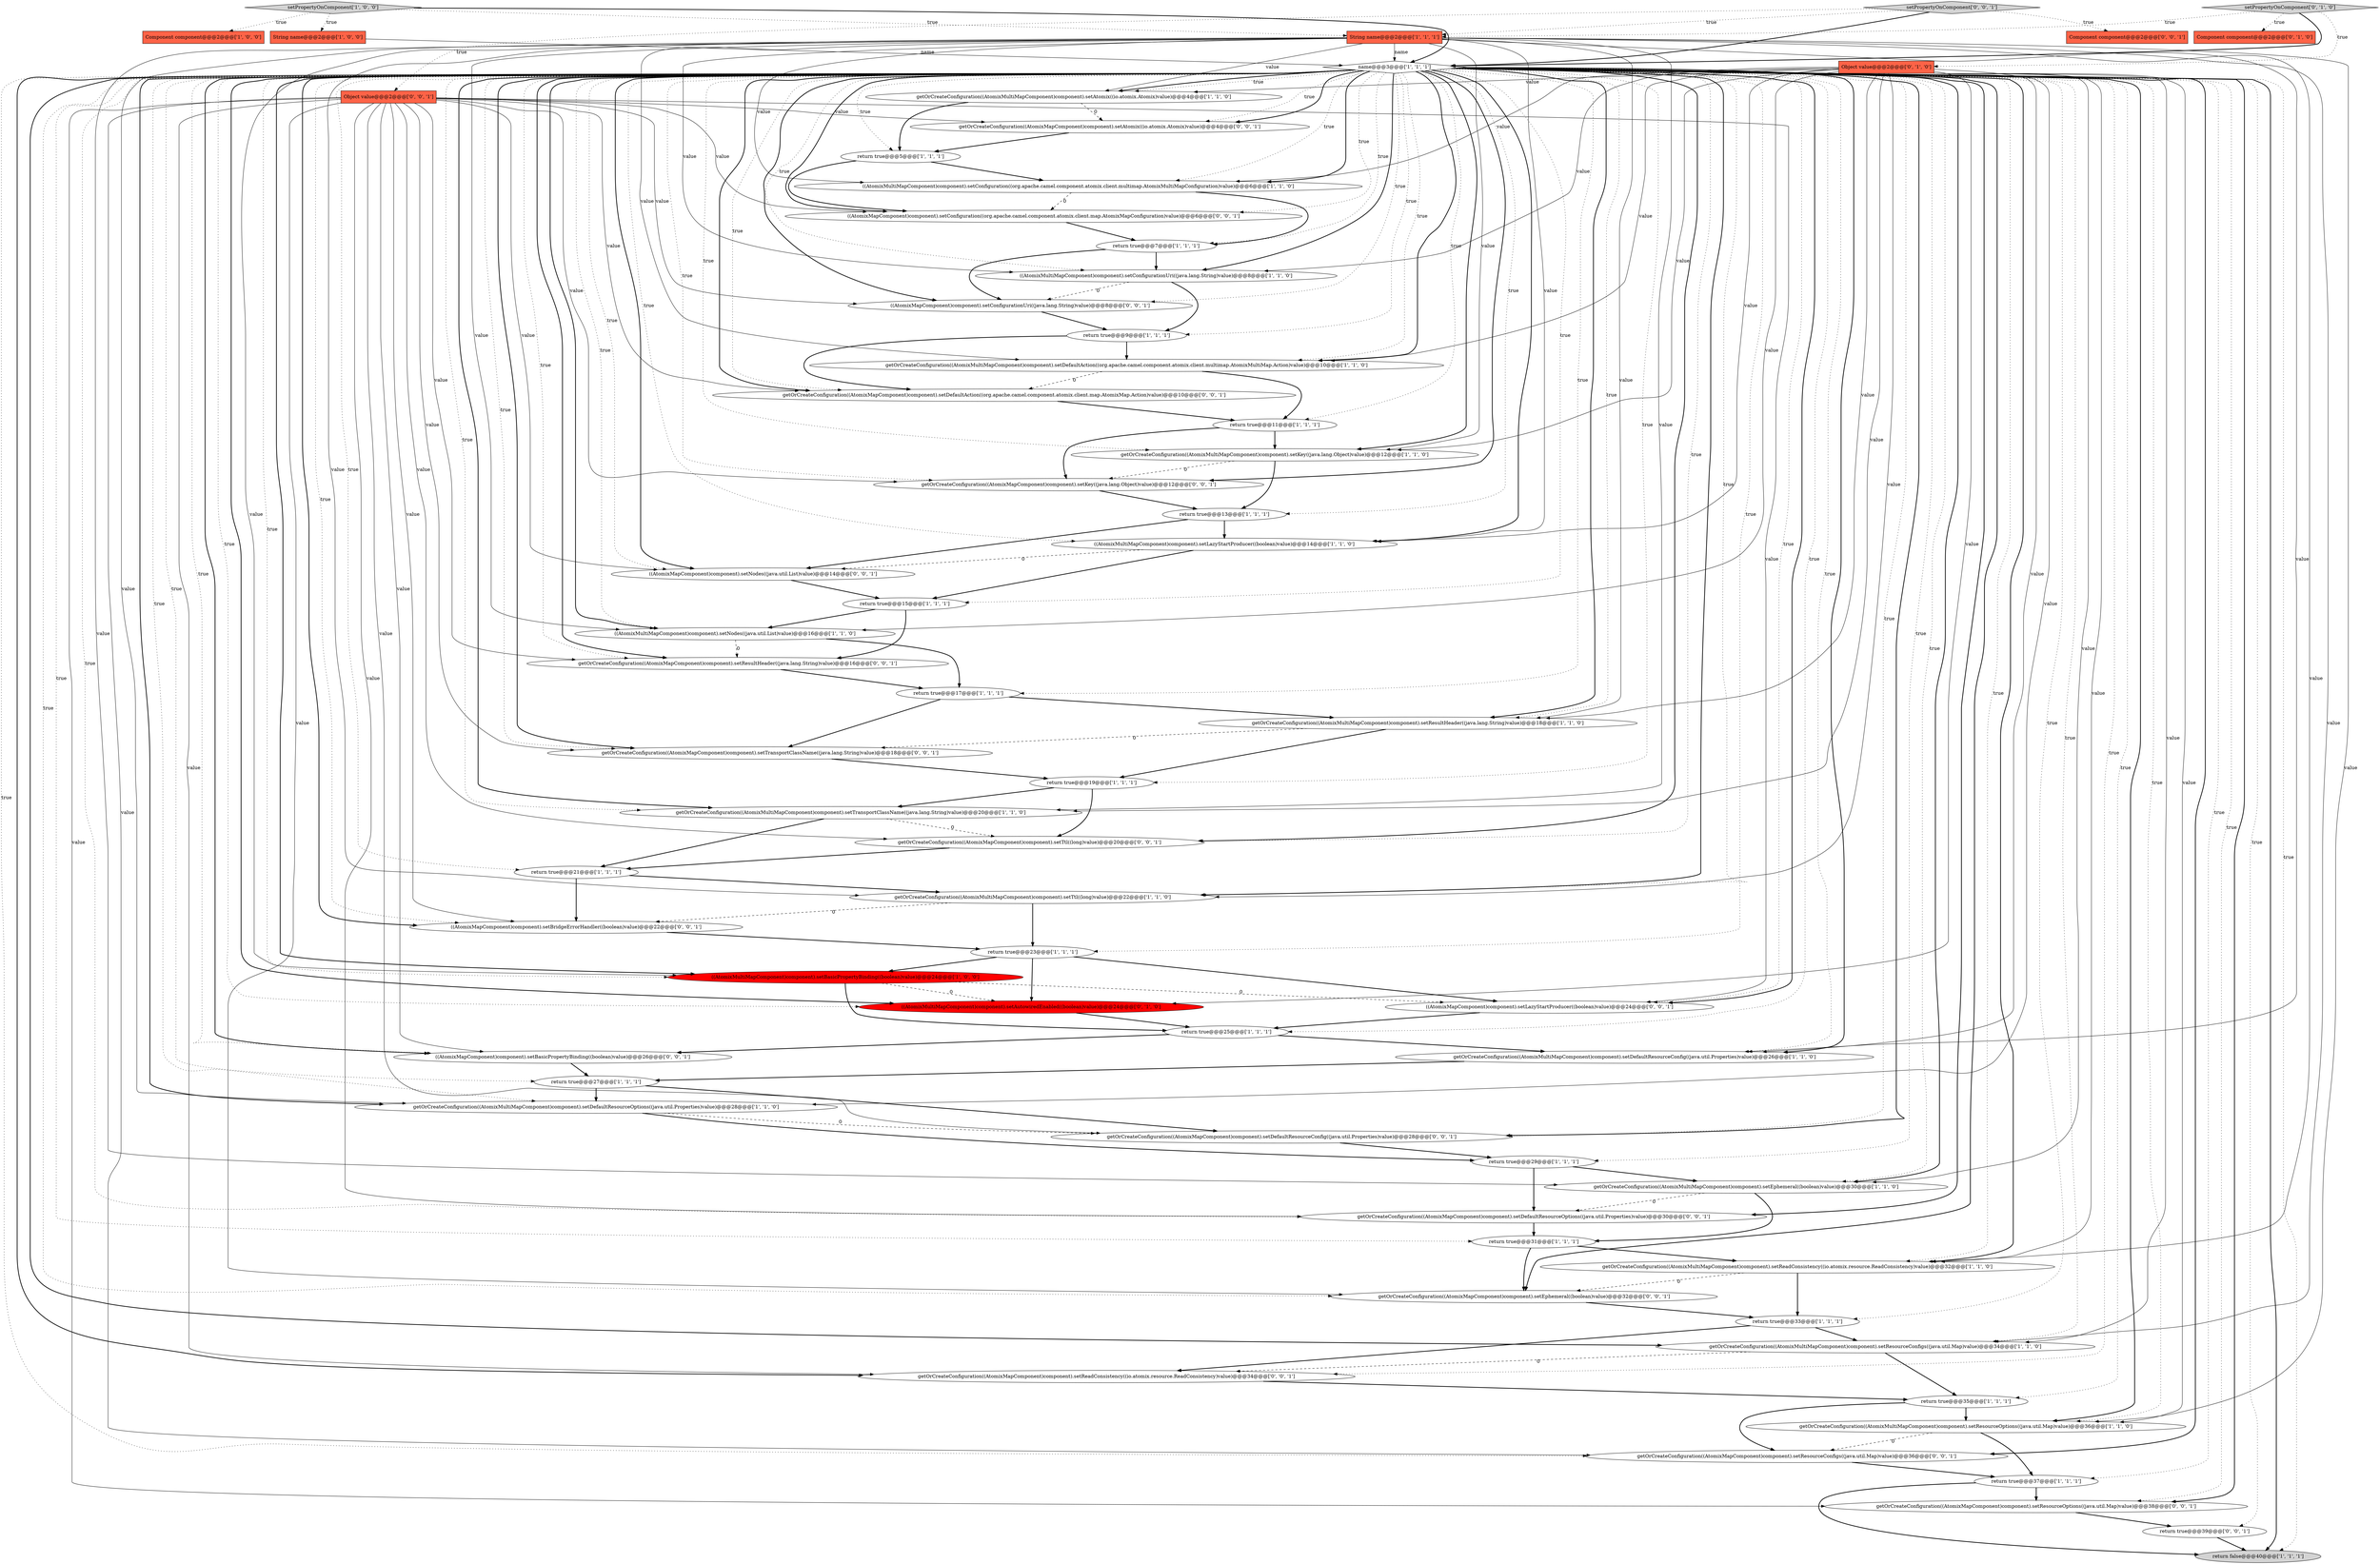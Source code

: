 digraph {
32 [style = filled, label = "return true@@@17@@@['1', '1', '1']", fillcolor = white, shape = ellipse image = "AAA0AAABBB1BBB"];
39 [style = filled, label = "((AtomixMultiMapComponent)component).setNodes((java.util.List)value)@@@16@@@['1', '1', '0']", fillcolor = white, shape = ellipse image = "AAA0AAABBB1BBB"];
24 [style = filled, label = "return true@@@25@@@['1', '1', '1']", fillcolor = white, shape = ellipse image = "AAA0AAABBB1BBB"];
2 [style = filled, label = "return true@@@27@@@['1', '1', '1']", fillcolor = white, shape = ellipse image = "AAA0AAABBB1BBB"];
57 [style = filled, label = "getOrCreateConfiguration((AtomixMapComponent)component).setTransportClassName((java.lang.String)value)@@@18@@@['0', '0', '1']", fillcolor = white, shape = ellipse image = "AAA0AAABBB3BBB"];
50 [style = filled, label = "getOrCreateConfiguration((AtomixMapComponent)component).setDefaultAction((org.apache.camel.component.atomix.client.map.AtomixMap.Action)value)@@@10@@@['0', '0', '1']", fillcolor = white, shape = ellipse image = "AAA0AAABBB3BBB"];
55 [style = filled, label = "getOrCreateConfiguration((AtomixMapComponent)component).setResourceConfigs((java.util.Map)value)@@@36@@@['0', '0', '1']", fillcolor = white, shape = ellipse image = "AAA0AAABBB3BBB"];
9 [style = filled, label = "setPropertyOnComponent['1', '0', '0']", fillcolor = lightgray, shape = diamond image = "AAA0AAABBB1BBB"];
25 [style = filled, label = "return true@@@5@@@['1', '1', '1']", fillcolor = white, shape = ellipse image = "AAA0AAABBB1BBB"];
0 [style = filled, label = "return true@@@7@@@['1', '1', '1']", fillcolor = white, shape = ellipse image = "AAA0AAABBB1BBB"];
41 [style = filled, label = "Component component@@@2@@@['0', '1', '0']", fillcolor = tomato, shape = box image = "AAA0AAABBB2BBB"];
6 [style = filled, label = "getOrCreateConfiguration((AtomixMultiMapComponent)component).setResourceConfigs((java.util.Map)value)@@@34@@@['1', '1', '0']", fillcolor = white, shape = ellipse image = "AAA0AAABBB1BBB"];
56 [style = filled, label = "getOrCreateConfiguration((AtomixMapComponent)component).setTtl((long)value)@@@20@@@['0', '0', '1']", fillcolor = white, shape = ellipse image = "AAA0AAABBB3BBB"];
61 [style = filled, label = "setPropertyOnComponent['0', '0', '1']", fillcolor = lightgray, shape = diamond image = "AAA0AAABBB3BBB"];
58 [style = filled, label = "((AtomixMapComponent)component).setBasicPropertyBinding((boolean)value)@@@26@@@['0', '0', '1']", fillcolor = white, shape = ellipse image = "AAA0AAABBB3BBB"];
13 [style = filled, label = "return true@@@21@@@['1', '1', '1']", fillcolor = white, shape = ellipse image = "AAA0AAABBB1BBB"];
19 [style = filled, label = "getOrCreateConfiguration((AtomixMultiMapComponent)component).setTransportClassName((java.lang.String)value)@@@20@@@['1', '1', '0']", fillcolor = white, shape = ellipse image = "AAA0AAABBB1BBB"];
52 [style = filled, label = "getOrCreateConfiguration((AtomixMapComponent)component).setResultHeader((java.lang.String)value)@@@16@@@['0', '0', '1']", fillcolor = white, shape = ellipse image = "AAA0AAABBB3BBB"];
33 [style = filled, label = "getOrCreateConfiguration((AtomixMultiMapComponent)component).setEphemeral((boolean)value)@@@30@@@['1', '1', '0']", fillcolor = white, shape = ellipse image = "AAA0AAABBB1BBB"];
44 [style = filled, label = "Component component@@@2@@@['0', '0', '1']", fillcolor = tomato, shape = box image = "AAA0AAABBB3BBB"];
23 [style = filled, label = "((AtomixMultiMapComponent)component).setBasicPropertyBinding((boolean)value)@@@24@@@['1', '0', '0']", fillcolor = red, shape = ellipse image = "AAA1AAABBB1BBB"];
8 [style = filled, label = "return true@@@23@@@['1', '1', '1']", fillcolor = white, shape = ellipse image = "AAA0AAABBB1BBB"];
53 [style = filled, label = "((AtomixMapComponent)component).setNodes((java.util.List)value)@@@14@@@['0', '0', '1']", fillcolor = white, shape = ellipse image = "AAA0AAABBB3BBB"];
3 [style = filled, label = "return true@@@9@@@['1', '1', '1']", fillcolor = white, shape = ellipse image = "AAA0AAABBB1BBB"];
20 [style = filled, label = "((AtomixMultiMapComponent)component).setLazyStartProducer((boolean)value)@@@14@@@['1', '1', '0']", fillcolor = white, shape = ellipse image = "AAA0AAABBB1BBB"];
64 [style = filled, label = "getOrCreateConfiguration((AtomixMapComponent)component).setResourceOptions((java.util.Map)value)@@@38@@@['0', '0', '1']", fillcolor = white, shape = ellipse image = "AAA0AAABBB3BBB"];
14 [style = filled, label = "return true@@@35@@@['1', '1', '1']", fillcolor = white, shape = ellipse image = "AAA0AAABBB1BBB"];
16 [style = filled, label = "Component component@@@2@@@['1', '0', '0']", fillcolor = tomato, shape = box image = "AAA0AAABBB1BBB"];
35 [style = filled, label = "((AtomixMultiMapComponent)component).setConfiguration((org.apache.camel.component.atomix.client.multimap.AtomixMultiMapConfiguration)value)@@@6@@@['1', '1', '0']", fillcolor = white, shape = ellipse image = "AAA0AAABBB1BBB"];
42 [style = filled, label = "setPropertyOnComponent['0', '1', '0']", fillcolor = lightgray, shape = diamond image = "AAA0AAABBB2BBB"];
46 [style = filled, label = "((AtomixMapComponent)component).setBridgeErrorHandler((boolean)value)@@@22@@@['0', '0', '1']", fillcolor = white, shape = ellipse image = "AAA0AAABBB3BBB"];
54 [style = filled, label = "((AtomixMapComponent)component).setConfiguration((org.apache.camel.component.atomix.client.map.AtomixMapConfiguration)value)@@@6@@@['0', '0', '1']", fillcolor = white, shape = ellipse image = "AAA0AAABBB3BBB"];
59 [style = filled, label = "getOrCreateConfiguration((AtomixMapComponent)component).setDefaultResourceOptions((java.util.Properties)value)@@@30@@@['0', '0', '1']", fillcolor = white, shape = ellipse image = "AAA0AAABBB3BBB"];
49 [style = filled, label = "Object value@@@2@@@['0', '0', '1']", fillcolor = tomato, shape = box image = "AAA0AAABBB3BBB"];
63 [style = filled, label = "getOrCreateConfiguration((AtomixMapComponent)component).setReadConsistency((io.atomix.resource.ReadConsistency)value)@@@34@@@['0', '0', '1']", fillcolor = white, shape = ellipse image = "AAA0AAABBB3BBB"];
40 [style = filled, label = "Object value@@@2@@@['0', '1', '0']", fillcolor = tomato, shape = box image = "AAA0AAABBB2BBB"];
45 [style = filled, label = "((AtomixMapComponent)component).setLazyStartProducer((boolean)value)@@@24@@@['0', '0', '1']", fillcolor = white, shape = ellipse image = "AAA0AAABBB3BBB"];
65 [style = filled, label = "((AtomixMapComponent)component).setConfigurationUri((java.lang.String)value)@@@8@@@['0', '0', '1']", fillcolor = white, shape = ellipse image = "AAA0AAABBB3BBB"];
62 [style = filled, label = "getOrCreateConfiguration((AtomixMapComponent)component).setKey((java.lang.Object)value)@@@12@@@['0', '0', '1']", fillcolor = white, shape = ellipse image = "AAA0AAABBB3BBB"];
15 [style = filled, label = "getOrCreateConfiguration((AtomixMultiMapComponent)component).setAtomix((io.atomix.Atomix)value)@@@4@@@['1', '1', '0']", fillcolor = white, shape = ellipse image = "AAA0AAABBB1BBB"];
51 [style = filled, label = "getOrCreateConfiguration((AtomixMapComponent)component).setAtomix((io.atomix.Atomix)value)@@@4@@@['0', '0', '1']", fillcolor = white, shape = ellipse image = "AAA0AAABBB3BBB"];
17 [style = filled, label = "return true@@@31@@@['1', '1', '1']", fillcolor = white, shape = ellipse image = "AAA0AAABBB1BBB"];
37 [style = filled, label = "return true@@@37@@@['1', '1', '1']", fillcolor = white, shape = ellipse image = "AAA0AAABBB1BBB"];
36 [style = filled, label = "getOrCreateConfiguration((AtomixMultiMapComponent)component).setKey((java.lang.Object)value)@@@12@@@['1', '1', '0']", fillcolor = white, shape = ellipse image = "AAA0AAABBB1BBB"];
21 [style = filled, label = "getOrCreateConfiguration((AtomixMultiMapComponent)component).setResourceOptions((java.util.Map)value)@@@36@@@['1', '1', '0']", fillcolor = white, shape = ellipse image = "AAA0AAABBB1BBB"];
28 [style = filled, label = "getOrCreateConfiguration((AtomixMultiMapComponent)component).setTtl((long)value)@@@22@@@['1', '1', '0']", fillcolor = white, shape = ellipse image = "AAA0AAABBB1BBB"];
27 [style = filled, label = "String name@@@2@@@['1', '1', '1']", fillcolor = tomato, shape = box image = "AAA0AAABBB1BBB"];
7 [style = filled, label = "return true@@@19@@@['1', '1', '1']", fillcolor = white, shape = ellipse image = "AAA0AAABBB1BBB"];
18 [style = filled, label = "getOrCreateConfiguration((AtomixMultiMapComponent)component).setDefaultResourceOptions((java.util.Properties)value)@@@28@@@['1', '1', '0']", fillcolor = white, shape = ellipse image = "AAA0AAABBB1BBB"];
48 [style = filled, label = "getOrCreateConfiguration((AtomixMapComponent)component).setDefaultResourceConfig((java.util.Properties)value)@@@28@@@['0', '0', '1']", fillcolor = white, shape = ellipse image = "AAA0AAABBB3BBB"];
10 [style = filled, label = "return true@@@29@@@['1', '1', '1']", fillcolor = white, shape = ellipse image = "AAA0AAABBB1BBB"];
47 [style = filled, label = "return true@@@39@@@['0', '0', '1']", fillcolor = white, shape = ellipse image = "AAA0AAABBB3BBB"];
60 [style = filled, label = "getOrCreateConfiguration((AtomixMapComponent)component).setEphemeral((boolean)value)@@@32@@@['0', '0', '1']", fillcolor = white, shape = ellipse image = "AAA0AAABBB3BBB"];
22 [style = filled, label = "String name@@@2@@@['1', '0', '0']", fillcolor = tomato, shape = box image = "AAA0AAABBB1BBB"];
1 [style = filled, label = "return true@@@13@@@['1', '1', '1']", fillcolor = white, shape = ellipse image = "AAA0AAABBB1BBB"];
34 [style = filled, label = "getOrCreateConfiguration((AtomixMultiMapComponent)component).setDefaultAction((org.apache.camel.component.atomix.client.multimap.AtomixMultiMap.Action)value)@@@10@@@['1', '1', '0']", fillcolor = white, shape = ellipse image = "AAA0AAABBB1BBB"];
12 [style = filled, label = "return true@@@15@@@['1', '1', '1']", fillcolor = white, shape = ellipse image = "AAA0AAABBB1BBB"];
4 [style = filled, label = "return true@@@11@@@['1', '1', '1']", fillcolor = white, shape = ellipse image = "AAA0AAABBB1BBB"];
26 [style = filled, label = "((AtomixMultiMapComponent)component).setConfigurationUri((java.lang.String)value)@@@8@@@['1', '1', '0']", fillcolor = white, shape = ellipse image = "AAA0AAABBB1BBB"];
30 [style = filled, label = "name@@@3@@@['1', '1', '1']", fillcolor = white, shape = diamond image = "AAA0AAABBB1BBB"];
11 [style = filled, label = "getOrCreateConfiguration((AtomixMultiMapComponent)component).setResultHeader((java.lang.String)value)@@@18@@@['1', '1', '0']", fillcolor = white, shape = ellipse image = "AAA0AAABBB1BBB"];
29 [style = filled, label = "return false@@@40@@@['1', '1', '1']", fillcolor = lightgray, shape = ellipse image = "AAA0AAABBB1BBB"];
38 [style = filled, label = "getOrCreateConfiguration((AtomixMultiMapComponent)component).setReadConsistency((io.atomix.resource.ReadConsistency)value)@@@32@@@['1', '1', '0']", fillcolor = white, shape = ellipse image = "AAA0AAABBB1BBB"];
43 [style = filled, label = "((AtomixMultiMapComponent)component).setAutowiredEnabled((boolean)value)@@@24@@@['0', '1', '0']", fillcolor = red, shape = ellipse image = "AAA1AAABBB2BBB"];
31 [style = filled, label = "getOrCreateConfiguration((AtomixMultiMapComponent)component).setDefaultResourceConfig((java.util.Properties)value)@@@26@@@['1', '1', '0']", fillcolor = white, shape = ellipse image = "AAA0AAABBB1BBB"];
5 [style = filled, label = "return true@@@33@@@['1', '1', '1']", fillcolor = white, shape = ellipse image = "AAA0AAABBB1BBB"];
30->5 [style = dotted, label="true"];
5->63 [style = bold, label=""];
27->20 [style = solid, label="value"];
61->30 [style = bold, label=""];
30->20 [style = bold, label=""];
15->25 [style = bold, label=""];
30->52 [style = bold, label=""];
40->19 [style = solid, label="value"];
49->51 [style = solid, label="value"];
49->62 [style = solid, label="value"];
24->58 [style = bold, label=""];
30->0 [style = dotted, label="true"];
4->62 [style = bold, label=""];
15->51 [style = dashed, label="0"];
26->65 [style = dashed, label="0"];
40->36 [style = solid, label="value"];
1->20 [style = bold, label=""];
27->34 [style = solid, label="value"];
49->64 [style = solid, label="value"];
30->36 [style = bold, label=""];
30->55 [style = dotted, label="true"];
27->35 [style = solid, label="value"];
27->39 [style = solid, label="value"];
30->6 [style = bold, label=""];
40->20 [style = solid, label="value"];
30->18 [style = bold, label=""];
25->35 [style = bold, label=""];
30->29 [style = bold, label=""];
45->24 [style = bold, label=""];
30->2 [style = dotted, label="true"];
3->34 [style = bold, label=""];
17->38 [style = bold, label=""];
23->43 [style = dashed, label="0"];
40->34 [style = solid, label="value"];
30->65 [style = bold, label=""];
30->11 [style = bold, label=""];
30->28 [style = bold, label=""];
28->46 [style = dashed, label="0"];
43->24 [style = bold, label=""];
30->46 [style = bold, label=""];
61->27 [style = dotted, label="true"];
30->46 [style = dotted, label="true"];
27->33 [style = solid, label="value"];
48->10 [style = bold, label=""];
30->63 [style = dotted, label="true"];
13->46 [style = bold, label=""];
40->31 [style = solid, label="value"];
4->36 [style = bold, label=""];
30->43 [style = dotted, label="true"];
27->26 [style = solid, label="value"];
27->11 [style = solid, label="value"];
30->39 [style = dotted, label="true"];
32->11 [style = bold, label=""];
27->31 [style = solid, label="value"];
27->23 [style = solid, label="value"];
39->52 [style = dashed, label="0"];
55->37 [style = bold, label=""];
49->57 [style = solid, label="value"];
30->33 [style = dotted, label="true"];
40->28 [style = solid, label="value"];
8->23 [style = bold, label=""];
36->62 [style = dashed, label="0"];
30->7 [style = dotted, label="true"];
10->59 [style = bold, label=""];
40->33 [style = solid, label="value"];
30->26 [style = bold, label=""];
30->6 [style = dotted, label="true"];
30->19 [style = dotted, label="true"];
30->12 [style = dotted, label="true"];
37->29 [style = bold, label=""];
49->54 [style = solid, label="value"];
30->50 [style = dotted, label="true"];
40->18 [style = solid, label="value"];
31->2 [style = bold, label=""];
30->34 [style = bold, label=""];
2->18 [style = bold, label=""];
27->28 [style = solid, label="value"];
40->15 [style = solid, label="value"];
30->58 [style = bold, label=""];
58->2 [style = bold, label=""];
40->35 [style = solid, label="value"];
49->46 [style = solid, label="value"];
49->45 [style = solid, label="value"];
30->53 [style = dotted, label="true"];
40->11 [style = solid, label="value"];
30->29 [style = dotted, label="true"];
30->54 [style = dotted, label="true"];
30->19 [style = bold, label=""];
30->57 [style = dotted, label="true"];
35->0 [style = bold, label=""];
21->37 [style = bold, label=""];
27->19 [style = solid, label="value"];
19->13 [style = bold, label=""];
5->6 [style = bold, label=""];
30->51 [style = dotted, label="true"];
56->13 [style = bold, label=""];
30->3 [style = dotted, label="true"];
57->7 [style = bold, label=""];
30->23 [style = dotted, label="true"];
30->32 [style = dotted, label="true"];
61->44 [style = dotted, label="true"];
30->56 [style = dotted, label="true"];
51->25 [style = bold, label=""];
27->21 [style = solid, label="value"];
38->60 [style = dashed, label="0"];
6->63 [style = dashed, label="0"];
30->28 [style = dotted, label="true"];
40->26 [style = solid, label="value"];
35->54 [style = dashed, label="0"];
14->21 [style = bold, label=""];
30->45 [style = dotted, label="true"];
30->60 [style = dotted, label="true"];
30->15 [style = bold, label=""];
63->14 [style = bold, label=""];
38->5 [style = bold, label=""];
2->48 [style = bold, label=""];
62->1 [style = bold, label=""];
30->58 [style = dotted, label="true"];
34->50 [style = dashed, label="0"];
30->33 [style = bold, label=""];
30->43 [style = bold, label=""];
30->10 [style = dotted, label="true"];
27->6 [style = solid, label="value"];
26->3 [style = bold, label=""];
7->56 [style = bold, label=""];
17->60 [style = bold, label=""];
30->4 [style = dotted, label="true"];
50->4 [style = bold, label=""];
40->39 [style = solid, label="value"];
30->53 [style = bold, label=""];
32->57 [style = bold, label=""];
18->48 [style = dashed, label="0"];
30->34 [style = dotted, label="true"];
42->40 [style = dotted, label="true"];
54->0 [style = bold, label=""];
30->50 [style = bold, label=""];
30->36 [style = dotted, label="true"];
40->6 [style = solid, label="value"];
30->63 [style = bold, label=""];
42->41 [style = dotted, label="true"];
30->14 [style = dotted, label="true"];
60->5 [style = bold, label=""];
47->29 [style = bold, label=""];
30->21 [style = bold, label=""];
30->62 [style = bold, label=""];
49->60 [style = solid, label="value"];
30->64 [style = bold, label=""];
30->13 [style = dotted, label="true"];
30->25 [style = dotted, label="true"];
30->35 [style = bold, label=""];
18->10 [style = bold, label=""];
24->31 [style = bold, label=""];
30->20 [style = dotted, label="true"];
30->31 [style = bold, label=""];
30->18 [style = dotted, label="true"];
8->45 [style = bold, label=""];
39->32 [style = bold, label=""];
49->55 [style = solid, label="value"];
28->8 [style = bold, label=""];
30->54 [style = bold, label=""];
46->8 [style = bold, label=""];
37->64 [style = bold, label=""];
22->30 [style = solid, label="name"];
27->38 [style = solid, label="value"];
40->21 [style = solid, label="value"];
27->15 [style = solid, label="value"];
49->50 [style = solid, label="value"];
30->45 [style = bold, label=""];
20->53 [style = dashed, label="0"];
30->8 [style = dotted, label="true"];
30->38 [style = dotted, label="true"];
30->37 [style = dotted, label="true"];
10->33 [style = bold, label=""];
30->59 [style = bold, label=""];
30->17 [style = dotted, label="true"];
49->48 [style = solid, label="value"];
9->16 [style = dotted, label="true"];
30->65 [style = dotted, label="true"];
12->39 [style = bold, label=""];
27->30 [style = solid, label="name"];
30->11 [style = dotted, label="true"];
9->22 [style = dotted, label="true"];
7->19 [style = bold, label=""];
25->54 [style = bold, label=""];
53->12 [style = bold, label=""];
30->31 [style = dotted, label="true"];
40->43 [style = solid, label="value"];
30->52 [style = dotted, label="true"];
33->17 [style = bold, label=""];
49->56 [style = solid, label="value"];
3->50 [style = bold, label=""];
59->17 [style = bold, label=""];
11->57 [style = dashed, label="0"];
30->38 [style = bold, label=""];
30->1 [style = dotted, label="true"];
65->3 [style = bold, label=""];
0->26 [style = bold, label=""];
19->56 [style = dashed, label="0"];
30->24 [style = dotted, label="true"];
21->55 [style = dashed, label="0"];
30->48 [style = dotted, label="true"];
49->59 [style = solid, label="value"];
30->23 [style = bold, label=""];
30->47 [style = dotted, label="true"];
30->57 [style = bold, label=""];
23->45 [style = dashed, label="0"];
9->30 [style = bold, label=""];
8->43 [style = bold, label=""];
30->26 [style = dotted, label="true"];
49->58 [style = solid, label="value"];
30->21 [style = dotted, label="true"];
36->1 [style = bold, label=""];
30->62 [style = dotted, label="true"];
9->27 [style = dotted, label="true"];
6->14 [style = bold, label=""];
30->64 [style = dotted, label="true"];
30->51 [style = bold, label=""];
30->55 [style = bold, label=""];
23->24 [style = bold, label=""];
27->18 [style = solid, label="value"];
42->27 [style = dotted, label="true"];
49->53 [style = solid, label="value"];
52->32 [style = bold, label=""];
64->47 [style = bold, label=""];
30->35 [style = dotted, label="true"];
30->59 [style = dotted, label="true"];
42->30 [style = bold, label=""];
11->7 [style = bold, label=""];
20->12 [style = bold, label=""];
30->56 [style = bold, label=""];
40->38 [style = solid, label="value"];
30->39 [style = bold, label=""];
34->4 [style = bold, label=""];
12->52 [style = bold, label=""];
14->55 [style = bold, label=""];
33->59 [style = dashed, label="0"];
30->48 [style = bold, label=""];
61->49 [style = dotted, label="true"];
30->15 [style = dotted, label="true"];
27->36 [style = solid, label="value"];
49->65 [style = solid, label="value"];
0->65 [style = bold, label=""];
1->53 [style = bold, label=""];
49->52 [style = solid, label="value"];
49->63 [style = solid, label="value"];
13->28 [style = bold, label=""];
30->60 [style = bold, label=""];
}
